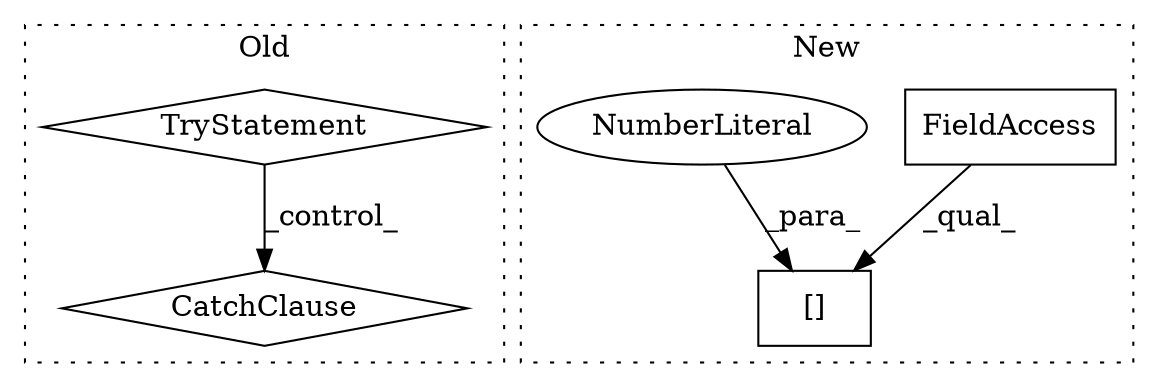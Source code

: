 digraph G {
subgraph cluster0 {
1 [label="TryStatement" a="54" s="2391" l="4" shape="diamond"];
3 [label="CatchClause" a="12" s="2428,2450" l="11,2" shape="diamond"];
label = "Old";
style="dotted";
}
subgraph cluster1 {
2 [label="[]" a="2" s="2488,2518" l="29,1" shape="box"];
4 [label="FieldAccess" a="22" s="2488" l="28" shape="box"];
5 [label="NumberLiteral" a="34" s="2517" l="1" shape="ellipse"];
label = "New";
style="dotted";
}
1 -> 3 [label="_control_"];
4 -> 2 [label="_qual_"];
5 -> 2 [label="_para_"];
}